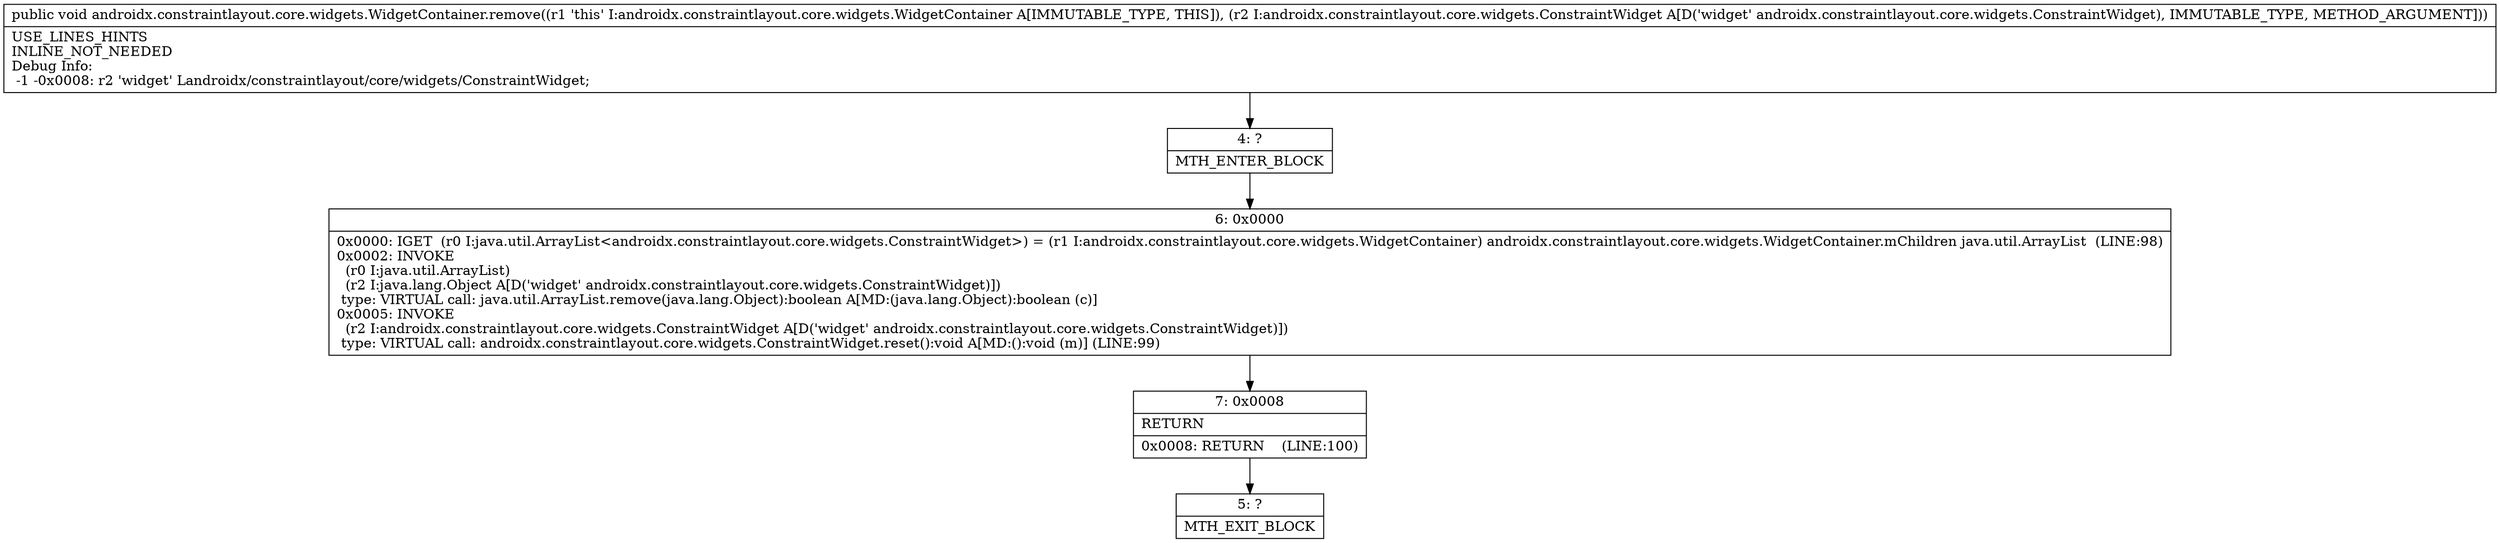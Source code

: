digraph "CFG forandroidx.constraintlayout.core.widgets.WidgetContainer.remove(Landroidx\/constraintlayout\/core\/widgets\/ConstraintWidget;)V" {
Node_4 [shape=record,label="{4\:\ ?|MTH_ENTER_BLOCK\l}"];
Node_6 [shape=record,label="{6\:\ 0x0000|0x0000: IGET  (r0 I:java.util.ArrayList\<androidx.constraintlayout.core.widgets.ConstraintWidget\>) = (r1 I:androidx.constraintlayout.core.widgets.WidgetContainer) androidx.constraintlayout.core.widgets.WidgetContainer.mChildren java.util.ArrayList  (LINE:98)\l0x0002: INVOKE  \l  (r0 I:java.util.ArrayList)\l  (r2 I:java.lang.Object A[D('widget' androidx.constraintlayout.core.widgets.ConstraintWidget)])\l type: VIRTUAL call: java.util.ArrayList.remove(java.lang.Object):boolean A[MD:(java.lang.Object):boolean (c)]\l0x0005: INVOKE  \l  (r2 I:androidx.constraintlayout.core.widgets.ConstraintWidget A[D('widget' androidx.constraintlayout.core.widgets.ConstraintWidget)])\l type: VIRTUAL call: androidx.constraintlayout.core.widgets.ConstraintWidget.reset():void A[MD:():void (m)] (LINE:99)\l}"];
Node_7 [shape=record,label="{7\:\ 0x0008|RETURN\l|0x0008: RETURN    (LINE:100)\l}"];
Node_5 [shape=record,label="{5\:\ ?|MTH_EXIT_BLOCK\l}"];
MethodNode[shape=record,label="{public void androidx.constraintlayout.core.widgets.WidgetContainer.remove((r1 'this' I:androidx.constraintlayout.core.widgets.WidgetContainer A[IMMUTABLE_TYPE, THIS]), (r2 I:androidx.constraintlayout.core.widgets.ConstraintWidget A[D('widget' androidx.constraintlayout.core.widgets.ConstraintWidget), IMMUTABLE_TYPE, METHOD_ARGUMENT]))  | USE_LINES_HINTS\lINLINE_NOT_NEEDED\lDebug Info:\l  \-1 \-0x0008: r2 'widget' Landroidx\/constraintlayout\/core\/widgets\/ConstraintWidget;\l}"];
MethodNode -> Node_4;Node_4 -> Node_6;
Node_6 -> Node_7;
Node_7 -> Node_5;
}

